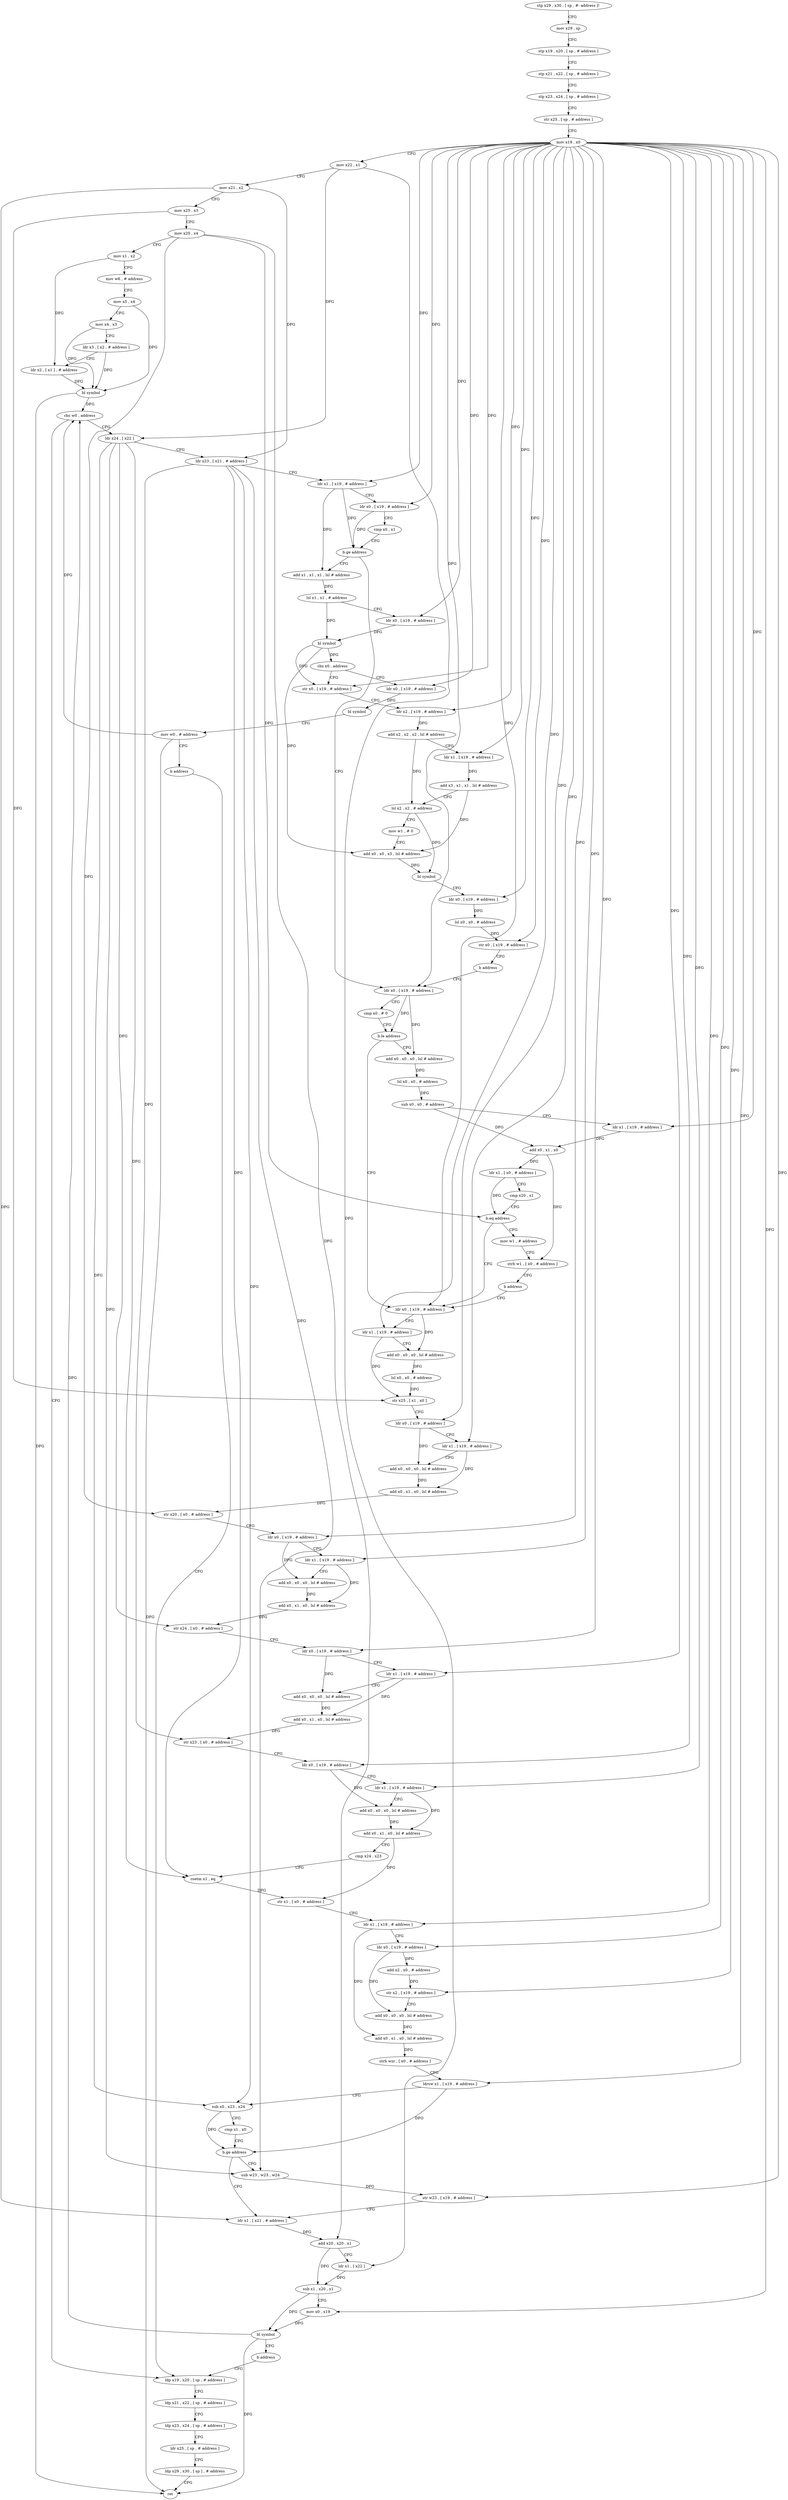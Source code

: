 digraph "func" {
"4348624" [label = "stp x29 , x30 , [ sp , #- address ]!" ]
"4348628" [label = "mov x29 , sp" ]
"4348632" [label = "stp x19 , x20 , [ sp , # address ]" ]
"4348636" [label = "stp x21 , x22 , [ sp , # address ]" ]
"4348640" [label = "stp x23 , x24 , [ sp , # address ]" ]
"4348644" [label = "str x25 , [ sp , # address ]" ]
"4348648" [label = "mov x19 , x0" ]
"4348652" [label = "mov x22 , x1" ]
"4348656" [label = "mov x21 , x2" ]
"4348660" [label = "mov x25 , x3" ]
"4348664" [label = "mov x20 , x4" ]
"4348668" [label = "mov x1 , x2" ]
"4348672" [label = "mov w6 , # address" ]
"4348676" [label = "mov x5 , x4" ]
"4348680" [label = "mov x4 , x3" ]
"4348684" [label = "ldr x3 , [ x2 , # address ]" ]
"4348688" [label = "ldr x2 , [ x1 ] , # address" ]
"4348692" [label = "bl symbol" ]
"4348696" [label = "cbz w0 , address" ]
"4348724" [label = "ldr x24 , [ x22 ]" ]
"4348700" [label = "ldp x19 , x20 , [ sp , # address ]" ]
"4348728" [label = "ldr x23 , [ x21 , # address ]" ]
"4348732" [label = "ldr x1 , [ x19 , # address ]" ]
"4348736" [label = "ldr x0 , [ x19 , # address ]" ]
"4348740" [label = "cmp x0 , x1" ]
"4348744" [label = "b.ge address" ]
"4348980" [label = "add x1 , x1 , x1 , lsl # address" ]
"4348748" [label = "ldr x0 , [ x19 , # address ]" ]
"4348704" [label = "ldp x21 , x22 , [ sp , # address ]" ]
"4348708" [label = "ldp x23 , x24 , [ sp , # address ]" ]
"4348712" [label = "ldr x25 , [ sp , # address ]" ]
"4348716" [label = "ldp x29 , x30 , [ sp ] , # address" ]
"4348720" [label = "ret" ]
"4348984" [label = "lsl x1 , x1 , # address" ]
"4348988" [label = "ldr x0 , [ x19 , # address ]" ]
"4348992" [label = "bl symbol" ]
"4348996" [label = "cbz x0 , address" ]
"4349052" [label = "ldr x0 , [ x19 , # address ]" ]
"4349000" [label = "str x0 , [ x19 , # address ]" ]
"4348752" [label = "cmp x0 , # 0" ]
"4348756" [label = "b.le address" ]
"4348792" [label = "ldr x0 , [ x19 , # address ]" ]
"4348760" [label = "add x0 , x0 , x0 , lsl # address" ]
"4349056" [label = "bl symbol" ]
"4349060" [label = "mov w0 , # address" ]
"4349064" [label = "b address" ]
"4349004" [label = "ldr x2 , [ x19 , # address ]" ]
"4349008" [label = "add x2 , x2 , x2 , lsl # address" ]
"4349012" [label = "ldr x1 , [ x19 , # address ]" ]
"4349016" [label = "add x3 , x1 , x1 , lsl # address" ]
"4349020" [label = "lsl x2 , x2 , # address" ]
"4349024" [label = "mov w1 , # 0" ]
"4349028" [label = "add x0 , x0 , x3 , lsl # address" ]
"4349032" [label = "bl symbol" ]
"4349036" [label = "ldr x0 , [ x19 , # address ]" ]
"4349040" [label = "lsl x0 , x0 , # address" ]
"4349044" [label = "str x0 , [ x19 , # address ]" ]
"4349048" [label = "b address" ]
"4348796" [label = "ldr x1 , [ x19 , # address ]" ]
"4348800" [label = "add x0 , x0 , x0 , lsl # address" ]
"4348804" [label = "lsl x0 , x0 , # address" ]
"4348808" [label = "str x25 , [ x1 , x0 ]" ]
"4348812" [label = "ldr x0 , [ x19 , # address ]" ]
"4348816" [label = "ldr x1 , [ x19 , # address ]" ]
"4348820" [label = "add x0 , x0 , x0 , lsl # address" ]
"4348824" [label = "add x0 , x1 , x0 , lsl # address" ]
"4348828" [label = "str x20 , [ x0 , # address ]" ]
"4348832" [label = "ldr x0 , [ x19 , # address ]" ]
"4348836" [label = "ldr x1 , [ x19 , # address ]" ]
"4348840" [label = "add x0 , x0 , x0 , lsl # address" ]
"4348844" [label = "add x0 , x1 , x0 , lsl # address" ]
"4348848" [label = "str x24 , [ x0 , # address ]" ]
"4348852" [label = "ldr x0 , [ x19 , # address ]" ]
"4348856" [label = "ldr x1 , [ x19 , # address ]" ]
"4348860" [label = "add x0 , x0 , x0 , lsl # address" ]
"4348864" [label = "add x0 , x1 , x0 , lsl # address" ]
"4348868" [label = "str x23 , [ x0 , # address ]" ]
"4348872" [label = "ldr x0 , [ x19 , # address ]" ]
"4348876" [label = "ldr x1 , [ x19 , # address ]" ]
"4348880" [label = "add x0 , x0 , x0 , lsl # address" ]
"4348884" [label = "add x0 , x1 , x0 , lsl # address" ]
"4348888" [label = "cmp x24 , x23" ]
"4348892" [label = "csetm x1 , eq" ]
"4348896" [label = "str x1 , [ x0 , # address ]" ]
"4348900" [label = "ldr x1 , [ x19 , # address ]" ]
"4348904" [label = "ldr x0 , [ x19 , # address ]" ]
"4348908" [label = "add x2 , x0 , # address" ]
"4348912" [label = "str x2 , [ x19 , # address ]" ]
"4348916" [label = "add x0 , x0 , x0 , lsl # address" ]
"4348920" [label = "add x0 , x1 , x0 , lsl # address" ]
"4348924" [label = "strb wzr , [ x0 , # address ]" ]
"4348928" [label = "ldrsw x1 , [ x19 , # address ]" ]
"4348932" [label = "sub x0 , x23 , x24" ]
"4348936" [label = "cmp x1 , x0" ]
"4348940" [label = "b.ge address" ]
"4348952" [label = "ldr x1 , [ x21 , # address ]" ]
"4348944" [label = "sub w23 , w23 , w24" ]
"4348764" [label = "lsl x0 , x0 , # address" ]
"4348768" [label = "sub x0 , x0 , # address" ]
"4348772" [label = "ldr x1 , [ x19 , # address ]" ]
"4348776" [label = "add x0 , x1 , x0" ]
"4348780" [label = "ldr x1 , [ x0 , # address ]" ]
"4348784" [label = "cmp x20 , x1" ]
"4348788" [label = "b.eq address" ]
"4349068" [label = "mov w1 , # address" ]
"4348956" [label = "add x20 , x20 , x1" ]
"4348960" [label = "ldr x1 , [ x22 ]" ]
"4348964" [label = "sub x1 , x20 , x1" ]
"4348968" [label = "mov x0 , x19" ]
"4348972" [label = "bl symbol" ]
"4348976" [label = "b address" ]
"4348948" [label = "str w23 , [ x19 , # address ]" ]
"4349072" [label = "strb w1 , [ x0 , # address ]" ]
"4349076" [label = "b address" ]
"4348624" -> "4348628" [ label = "CFG" ]
"4348628" -> "4348632" [ label = "CFG" ]
"4348632" -> "4348636" [ label = "CFG" ]
"4348636" -> "4348640" [ label = "CFG" ]
"4348640" -> "4348644" [ label = "CFG" ]
"4348644" -> "4348648" [ label = "CFG" ]
"4348648" -> "4348652" [ label = "CFG" ]
"4348648" -> "4348732" [ label = "DFG" ]
"4348648" -> "4348736" [ label = "DFG" ]
"4348648" -> "4348988" [ label = "DFG" ]
"4348648" -> "4348748" [ label = "DFG" ]
"4348648" -> "4349052" [ label = "DFG" ]
"4348648" -> "4349000" [ label = "DFG" ]
"4348648" -> "4349004" [ label = "DFG" ]
"4348648" -> "4349012" [ label = "DFG" ]
"4348648" -> "4349036" [ label = "DFG" ]
"4348648" -> "4349044" [ label = "DFG" ]
"4348648" -> "4348792" [ label = "DFG" ]
"4348648" -> "4348796" [ label = "DFG" ]
"4348648" -> "4348812" [ label = "DFG" ]
"4348648" -> "4348816" [ label = "DFG" ]
"4348648" -> "4348832" [ label = "DFG" ]
"4348648" -> "4348836" [ label = "DFG" ]
"4348648" -> "4348852" [ label = "DFG" ]
"4348648" -> "4348856" [ label = "DFG" ]
"4348648" -> "4348872" [ label = "DFG" ]
"4348648" -> "4348876" [ label = "DFG" ]
"4348648" -> "4348772" [ label = "DFG" ]
"4348648" -> "4348900" [ label = "DFG" ]
"4348648" -> "4348904" [ label = "DFG" ]
"4348648" -> "4348912" [ label = "DFG" ]
"4348648" -> "4348928" [ label = "DFG" ]
"4348648" -> "4348968" [ label = "DFG" ]
"4348648" -> "4348948" [ label = "DFG" ]
"4348652" -> "4348656" [ label = "CFG" ]
"4348652" -> "4348724" [ label = "DFG" ]
"4348652" -> "4348960" [ label = "DFG" ]
"4348656" -> "4348660" [ label = "CFG" ]
"4348656" -> "4348728" [ label = "DFG" ]
"4348656" -> "4348952" [ label = "DFG" ]
"4348660" -> "4348664" [ label = "CFG" ]
"4348660" -> "4348808" [ label = "DFG" ]
"4348664" -> "4348668" [ label = "CFG" ]
"4348664" -> "4348828" [ label = "DFG" ]
"4348664" -> "4348788" [ label = "DFG" ]
"4348664" -> "4348956" [ label = "DFG" ]
"4348668" -> "4348672" [ label = "CFG" ]
"4348668" -> "4348688" [ label = "DFG" ]
"4348672" -> "4348676" [ label = "CFG" ]
"4348676" -> "4348680" [ label = "CFG" ]
"4348676" -> "4348692" [ label = "DFG" ]
"4348680" -> "4348684" [ label = "CFG" ]
"4348680" -> "4348692" [ label = "DFG" ]
"4348684" -> "4348688" [ label = "CFG" ]
"4348684" -> "4348692" [ label = "DFG" ]
"4348688" -> "4348692" [ label = "DFG" ]
"4348692" -> "4348696" [ label = "DFG" ]
"4348692" -> "4348720" [ label = "DFG" ]
"4348696" -> "4348724" [ label = "CFG" ]
"4348696" -> "4348700" [ label = "CFG" ]
"4348724" -> "4348728" [ label = "CFG" ]
"4348724" -> "4348848" [ label = "DFG" ]
"4348724" -> "4348892" [ label = "DFG" ]
"4348724" -> "4348932" [ label = "DFG" ]
"4348724" -> "4348944" [ label = "DFG" ]
"4348700" -> "4348704" [ label = "CFG" ]
"4348728" -> "4348732" [ label = "CFG" ]
"4348728" -> "4348868" [ label = "DFG" ]
"4348728" -> "4348892" [ label = "DFG" ]
"4348728" -> "4348932" [ label = "DFG" ]
"4348728" -> "4348944" [ label = "DFG" ]
"4348732" -> "4348736" [ label = "CFG" ]
"4348732" -> "4348744" [ label = "DFG" ]
"4348732" -> "4348980" [ label = "DFG" ]
"4348736" -> "4348740" [ label = "CFG" ]
"4348736" -> "4348744" [ label = "DFG" ]
"4348740" -> "4348744" [ label = "CFG" ]
"4348744" -> "4348980" [ label = "CFG" ]
"4348744" -> "4348748" [ label = "CFG" ]
"4348980" -> "4348984" [ label = "DFG" ]
"4348748" -> "4348752" [ label = "CFG" ]
"4348748" -> "4348756" [ label = "DFG" ]
"4348748" -> "4348760" [ label = "DFG" ]
"4348704" -> "4348708" [ label = "CFG" ]
"4348708" -> "4348712" [ label = "CFG" ]
"4348712" -> "4348716" [ label = "CFG" ]
"4348716" -> "4348720" [ label = "CFG" ]
"4348984" -> "4348988" [ label = "CFG" ]
"4348984" -> "4348992" [ label = "DFG" ]
"4348988" -> "4348992" [ label = "DFG" ]
"4348992" -> "4348996" [ label = "DFG" ]
"4348992" -> "4349000" [ label = "DFG" ]
"4348992" -> "4349028" [ label = "DFG" ]
"4348996" -> "4349052" [ label = "CFG" ]
"4348996" -> "4349000" [ label = "CFG" ]
"4349052" -> "4349056" [ label = "DFG" ]
"4349000" -> "4349004" [ label = "CFG" ]
"4348752" -> "4348756" [ label = "CFG" ]
"4348756" -> "4348792" [ label = "CFG" ]
"4348756" -> "4348760" [ label = "CFG" ]
"4348792" -> "4348796" [ label = "CFG" ]
"4348792" -> "4348800" [ label = "DFG" ]
"4348760" -> "4348764" [ label = "DFG" ]
"4349056" -> "4349060" [ label = "CFG" ]
"4349060" -> "4349064" [ label = "CFG" ]
"4349060" -> "4348696" [ label = "DFG" ]
"4349060" -> "4348720" [ label = "DFG" ]
"4349064" -> "4348700" [ label = "CFG" ]
"4349004" -> "4349008" [ label = "DFG" ]
"4349008" -> "4349012" [ label = "CFG" ]
"4349008" -> "4349020" [ label = "DFG" ]
"4349012" -> "4349016" [ label = "DFG" ]
"4349016" -> "4349020" [ label = "CFG" ]
"4349016" -> "4349028" [ label = "DFG" ]
"4349020" -> "4349024" [ label = "CFG" ]
"4349020" -> "4349032" [ label = "DFG" ]
"4349024" -> "4349028" [ label = "CFG" ]
"4349028" -> "4349032" [ label = "DFG" ]
"4349032" -> "4349036" [ label = "CFG" ]
"4349036" -> "4349040" [ label = "DFG" ]
"4349040" -> "4349044" [ label = "DFG" ]
"4349044" -> "4349048" [ label = "CFG" ]
"4349048" -> "4348748" [ label = "CFG" ]
"4348796" -> "4348800" [ label = "CFG" ]
"4348796" -> "4348808" [ label = "DFG" ]
"4348800" -> "4348804" [ label = "DFG" ]
"4348804" -> "4348808" [ label = "DFG" ]
"4348808" -> "4348812" [ label = "CFG" ]
"4348812" -> "4348816" [ label = "CFG" ]
"4348812" -> "4348820" [ label = "DFG" ]
"4348816" -> "4348820" [ label = "CFG" ]
"4348816" -> "4348824" [ label = "DFG" ]
"4348820" -> "4348824" [ label = "DFG" ]
"4348824" -> "4348828" [ label = "DFG" ]
"4348828" -> "4348832" [ label = "CFG" ]
"4348832" -> "4348836" [ label = "CFG" ]
"4348832" -> "4348840" [ label = "DFG" ]
"4348836" -> "4348840" [ label = "CFG" ]
"4348836" -> "4348844" [ label = "DFG" ]
"4348840" -> "4348844" [ label = "DFG" ]
"4348844" -> "4348848" [ label = "DFG" ]
"4348848" -> "4348852" [ label = "CFG" ]
"4348852" -> "4348856" [ label = "CFG" ]
"4348852" -> "4348860" [ label = "DFG" ]
"4348856" -> "4348860" [ label = "CFG" ]
"4348856" -> "4348864" [ label = "DFG" ]
"4348860" -> "4348864" [ label = "DFG" ]
"4348864" -> "4348868" [ label = "DFG" ]
"4348868" -> "4348872" [ label = "CFG" ]
"4348872" -> "4348876" [ label = "CFG" ]
"4348872" -> "4348880" [ label = "DFG" ]
"4348876" -> "4348880" [ label = "CFG" ]
"4348876" -> "4348884" [ label = "DFG" ]
"4348880" -> "4348884" [ label = "DFG" ]
"4348884" -> "4348888" [ label = "CFG" ]
"4348884" -> "4348896" [ label = "DFG" ]
"4348888" -> "4348892" [ label = "CFG" ]
"4348892" -> "4348896" [ label = "DFG" ]
"4348896" -> "4348900" [ label = "CFG" ]
"4348900" -> "4348904" [ label = "CFG" ]
"4348900" -> "4348920" [ label = "DFG" ]
"4348904" -> "4348908" [ label = "DFG" ]
"4348904" -> "4348916" [ label = "DFG" ]
"4348908" -> "4348912" [ label = "DFG" ]
"4348912" -> "4348916" [ label = "CFG" ]
"4348916" -> "4348920" [ label = "DFG" ]
"4348920" -> "4348924" [ label = "DFG" ]
"4348924" -> "4348928" [ label = "CFG" ]
"4348928" -> "4348932" [ label = "CFG" ]
"4348928" -> "4348940" [ label = "DFG" ]
"4348932" -> "4348936" [ label = "CFG" ]
"4348932" -> "4348940" [ label = "DFG" ]
"4348936" -> "4348940" [ label = "CFG" ]
"4348940" -> "4348952" [ label = "CFG" ]
"4348940" -> "4348944" [ label = "CFG" ]
"4348952" -> "4348956" [ label = "DFG" ]
"4348944" -> "4348948" [ label = "DFG" ]
"4348764" -> "4348768" [ label = "DFG" ]
"4348768" -> "4348772" [ label = "CFG" ]
"4348768" -> "4348776" [ label = "DFG" ]
"4348772" -> "4348776" [ label = "DFG" ]
"4348776" -> "4348780" [ label = "DFG" ]
"4348776" -> "4349072" [ label = "DFG" ]
"4348780" -> "4348784" [ label = "CFG" ]
"4348780" -> "4348788" [ label = "DFG" ]
"4348784" -> "4348788" [ label = "CFG" ]
"4348788" -> "4349068" [ label = "CFG" ]
"4348788" -> "4348792" [ label = "CFG" ]
"4349068" -> "4349072" [ label = "CFG" ]
"4348956" -> "4348960" [ label = "CFG" ]
"4348956" -> "4348964" [ label = "DFG" ]
"4348960" -> "4348964" [ label = "DFG" ]
"4348964" -> "4348968" [ label = "CFG" ]
"4348964" -> "4348972" [ label = "DFG" ]
"4348968" -> "4348972" [ label = "DFG" ]
"4348972" -> "4348976" [ label = "CFG" ]
"4348972" -> "4348696" [ label = "DFG" ]
"4348972" -> "4348720" [ label = "DFG" ]
"4348976" -> "4348700" [ label = "CFG" ]
"4348948" -> "4348952" [ label = "CFG" ]
"4349072" -> "4349076" [ label = "CFG" ]
"4349076" -> "4348792" [ label = "CFG" ]
}
